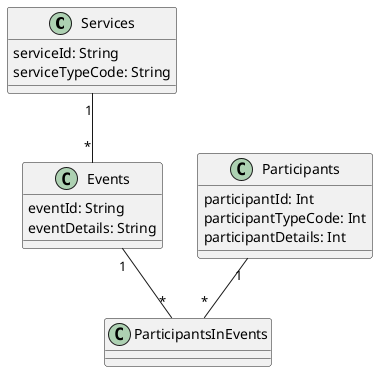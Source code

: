 @startuml "LocalGovtInAlabama"


class Services{
  serviceId: String
  serviceTypeCode: String
}

class Participants{
  participantId: Int
  participantTypeCode: Int
  participantDetails: Int
}

class Events{
  eventId: String
  eventDetails: String
}

class ParticipantsInEvents{
}



Services "1" -- "*" Events

Participants "1" -- "*" ParticipantsInEvents

Events "1" -- "*" ParticipantsInEvents


@enduml